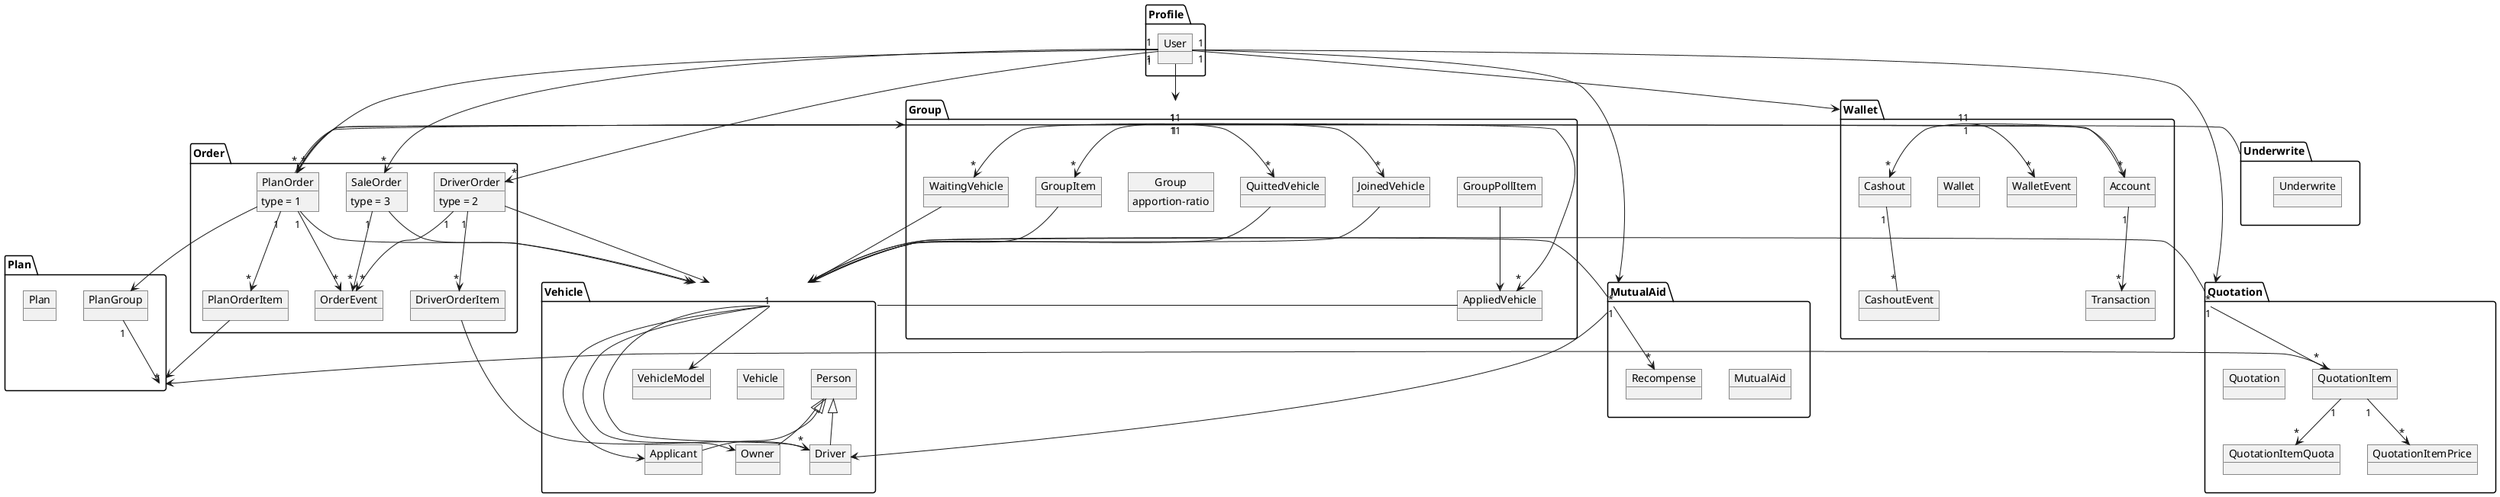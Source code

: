 @startuml
package Profile {
  object User
}
package Group {
  object Group {
    apportion-ratio
  }
  object GroupItem
  object AppliedVehicle
  object WaitingVehicle
  object JoinedVehicle
  object QuittedVehicle
  object GroupPollItem
}
package Plan {
  object PlanGroup
  object Plan
}
package Vehicle {
  object Person
  object Driver
  object Owner
  object Applicant
  object Vehicle
  object VehicleModel
}
package MutualAid {
  object MutualAid
  object Recompense
}
package Wallet {
  object Wallet
  object Transaction
  object Account
  object WalletEvent
  object Cashout
  object CashoutEvent
}
package Order {
  object PlanOrder {
    type = 1
  }
  object SaleOrder {
    type = 3
  }
  object DriverOrder {
    type = 2
  }
  object PlanOrderItem
  object DriverOrderItem
  object OrderEvent
}
package Quotation {
  object Quotation
  object QuotationItem
  object QuotationItemQuota
  object QuotationItemPrice
}
package Underwrite {
  object Underwrite
}

PlanGroup "1" --> "*" Plan

PlanOrder "1" --> "*" OrderEvent
SaleOrder "1" --> "*" OrderEvent
DriverOrder "1" --> "*" OrderEvent

User "1" --> "*" PlanOrder
User "1" --> "*" DriverOrder
User "1" --> "*" SaleOrder
User "1" --> "*" Quotation
User --> Wallet
User --> Group

PlanOrder -> Vehicle
SaleOrder -> Vehicle
DriverOrder -> Vehicle
Group "1" <- "*" PlanOrder
Group "1" --> "*" GroupItem
Group "1" --> "*" WaitingVehicle
Group "1" --> "*" AppliedVehicle
Group "1" --> "*" JoinedVehicle
Group "1" --> "*" QuittedVehicle
GroupItem --> Vehicle
GroupPollItem --> AppliedVehicle
WaitingVehicle - Vehicle
AppliedVehicle - Vehicle
JoinedVehicle - Vehicle
QuittedVehicle - Vehicle

PlanOrder --> PlanGroup
PlanOrderItem -> Plan

PlanOrder "1" --> "*" PlanOrderItem

DriverOrder "1" --> "*" DriverOrderItem
DriverOrderItem -> Driver

User "1" --> "*" MutualAid

Person <|-- Driver
Person <|-- Owner
Person <|-- Applicant
Vehicle --> VehicleModel
Vehicle "1" --> "*" Driver
Vehicle --> Owner
Vehicle --> Applicant

Wallet "1" --> "*" Account
Account "1" --> "*" Transaction
Wallet "1" -> "*" Cashout
Wallet "1" --> "*" WalletEvent

PlanOrder - Account

MutualAid -> Driver
MutualAid -> Vehicle
MutualAid "1" --> "*" Recompense

Quotation "1" --> "*" QuotationItem
QuotationItem -> Plan
QuotationItem "1" --> "*" QuotationItemQuota
QuotationItem "1" --> "*" QuotationItemPrice

Quotation -> Vehicle

Underwrite -> PlanOrder

Cashout "1" -- "*" CashoutEvent

@enduml
